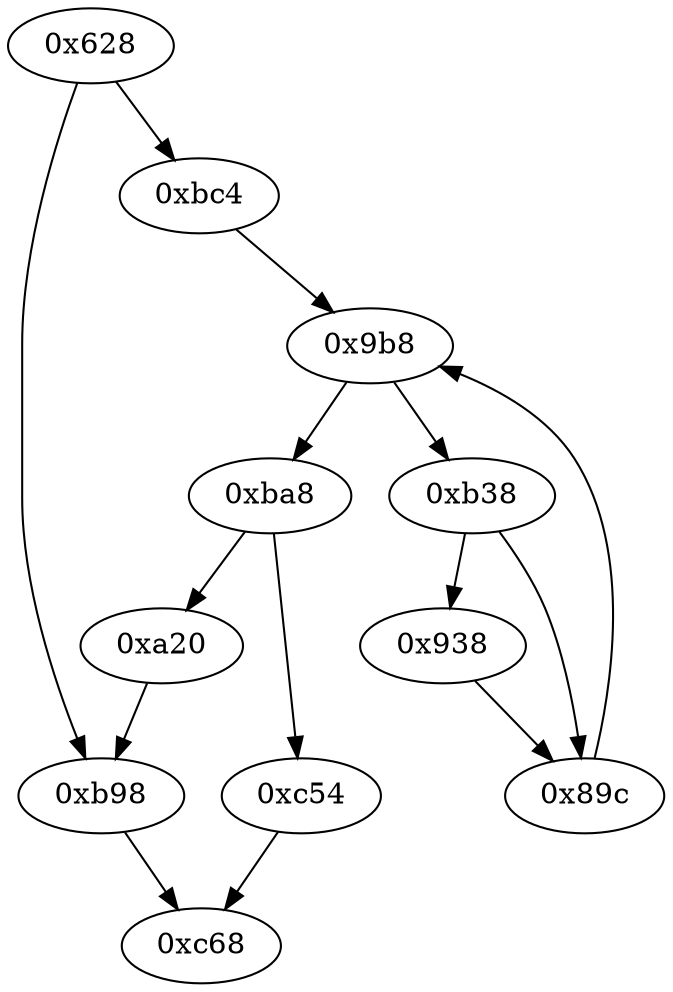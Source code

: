 strict digraph "" {
	graph ["edge"="{}",
		file="/Users/mark/Documents/deobfus-2019-ccs/ALL-CFG/basic-algorithms/perfect/1576_recovered.dot",
		"graph"="{u'file': u'/Users/mark/Documents/deobfus-2019-ccs/ALL-CFG/basic-algorithms/perfect/1576_recovered.dot'}",
		"node"="{u'opcode': u''}"
	];
	"0xc68"	 [opcode="[u'ldr', u'sub', u'pop']"];
	"0x89c"	 [opcode="[u'ldr', u'str', u'ldr', u'ldr', u'ldr', u'add', u'sub', u'sub', u'mul', u'mvn', u'ldr', u'orr', u'mov', u'cmn', u'mov', u'ldr', \
u'cmp', u'mov', u'mov', u'mov', u'cmn', u'mov', u'mov', u'teq', u'mov', u'b']"];
	"0x9b8"	 [opcode="[u'ldr', u'str', u'ldr', u'str', u'ldr', u'ldr', u'ldr', u'ldr', u'cmp', u'mov', u'b']"];
	"0x89c" -> "0x9b8";
	"0x938"	 [opcode="[u'ldr', u'ldr', u'ldr', u'sub', u'add', u'add', u'str', u'ldr', u'b']"];
	"0x938" -> "0x89c";
	"0xba8"	 [opcode="[u'ldr', u'ldr', u'ldr', u'ldr', u'cmp', u'mov', u'b']"];
	"0xc54"	 [opcode="[u'ldr', u'ldr', u'bl', u'ldr', u'b']"];
	"0xba8" -> "0xc54";
	"0xa20"	 [opcode="[u'ldr', u'ldr', u'ldr', u'ldr', u'add', u'sub', u'sub', u'mul', u'mvn', u'ldr', u'orr', u'mov', u'cmn', u'mov', u'ldr', u'cmp', \
u'mov', u'mov', u'mov', u'cmn', u'mov', u'mov', u'teq', u'mov', u'b']"];
	"0xba8" -> "0xa20";
	"0xb38"	 [opcode="[u'ldr', u'ldr', u'ldr', u'sub', u'sub', u'add', u'mul', u'mvn', u'ldr', u'orr', u'mov', u'cmn', u'mov', u'ldr', u'cmp', u'mov', \
u'mov', u'mov', u'cmn', u'mov', u'mov', u'teq', u'mov', u'b']"];
	"0xb38" -> "0x89c";
	"0xb38" -> "0x938";
	"0x9b8" -> "0xba8";
	"0x9b8" -> "0xb38";
	"0xbc4"	 [opcode="[u'ldr', u'ldr', u'ldrb', u'str', u'mov', u'str', u'mov']"];
	"0xbc4" -> "0x9b8";
	"0xb98"	 [opcode="[u'mov']"];
	"0xb98" -> "0xc68";
	"0x628"	 [opcode="[u'push', u'add', u'sub', u'str', u'cmp', u'mvn', u'ldr', u'ldr', u'ldr', u'mov', u'ldr', u'str', u'ldr', u'str', u'ldr', u'str', \
u'ldr', u'ldr', u'str', u'ldr', u'ldr', u'ldr', u'str', u'ldr', u'ldr', u'ldr', u'add', u'str', u'ldr', u'add', u'str', u'ldr', \
u'add', u'str', u'str', u'str', u'str', u'str', u'b']"];
	"0x628" -> "0xbc4";
	"0x628" -> "0xb98";
	"0xc54" -> "0xc68";
	"0xa20" -> "0xb98";
}
